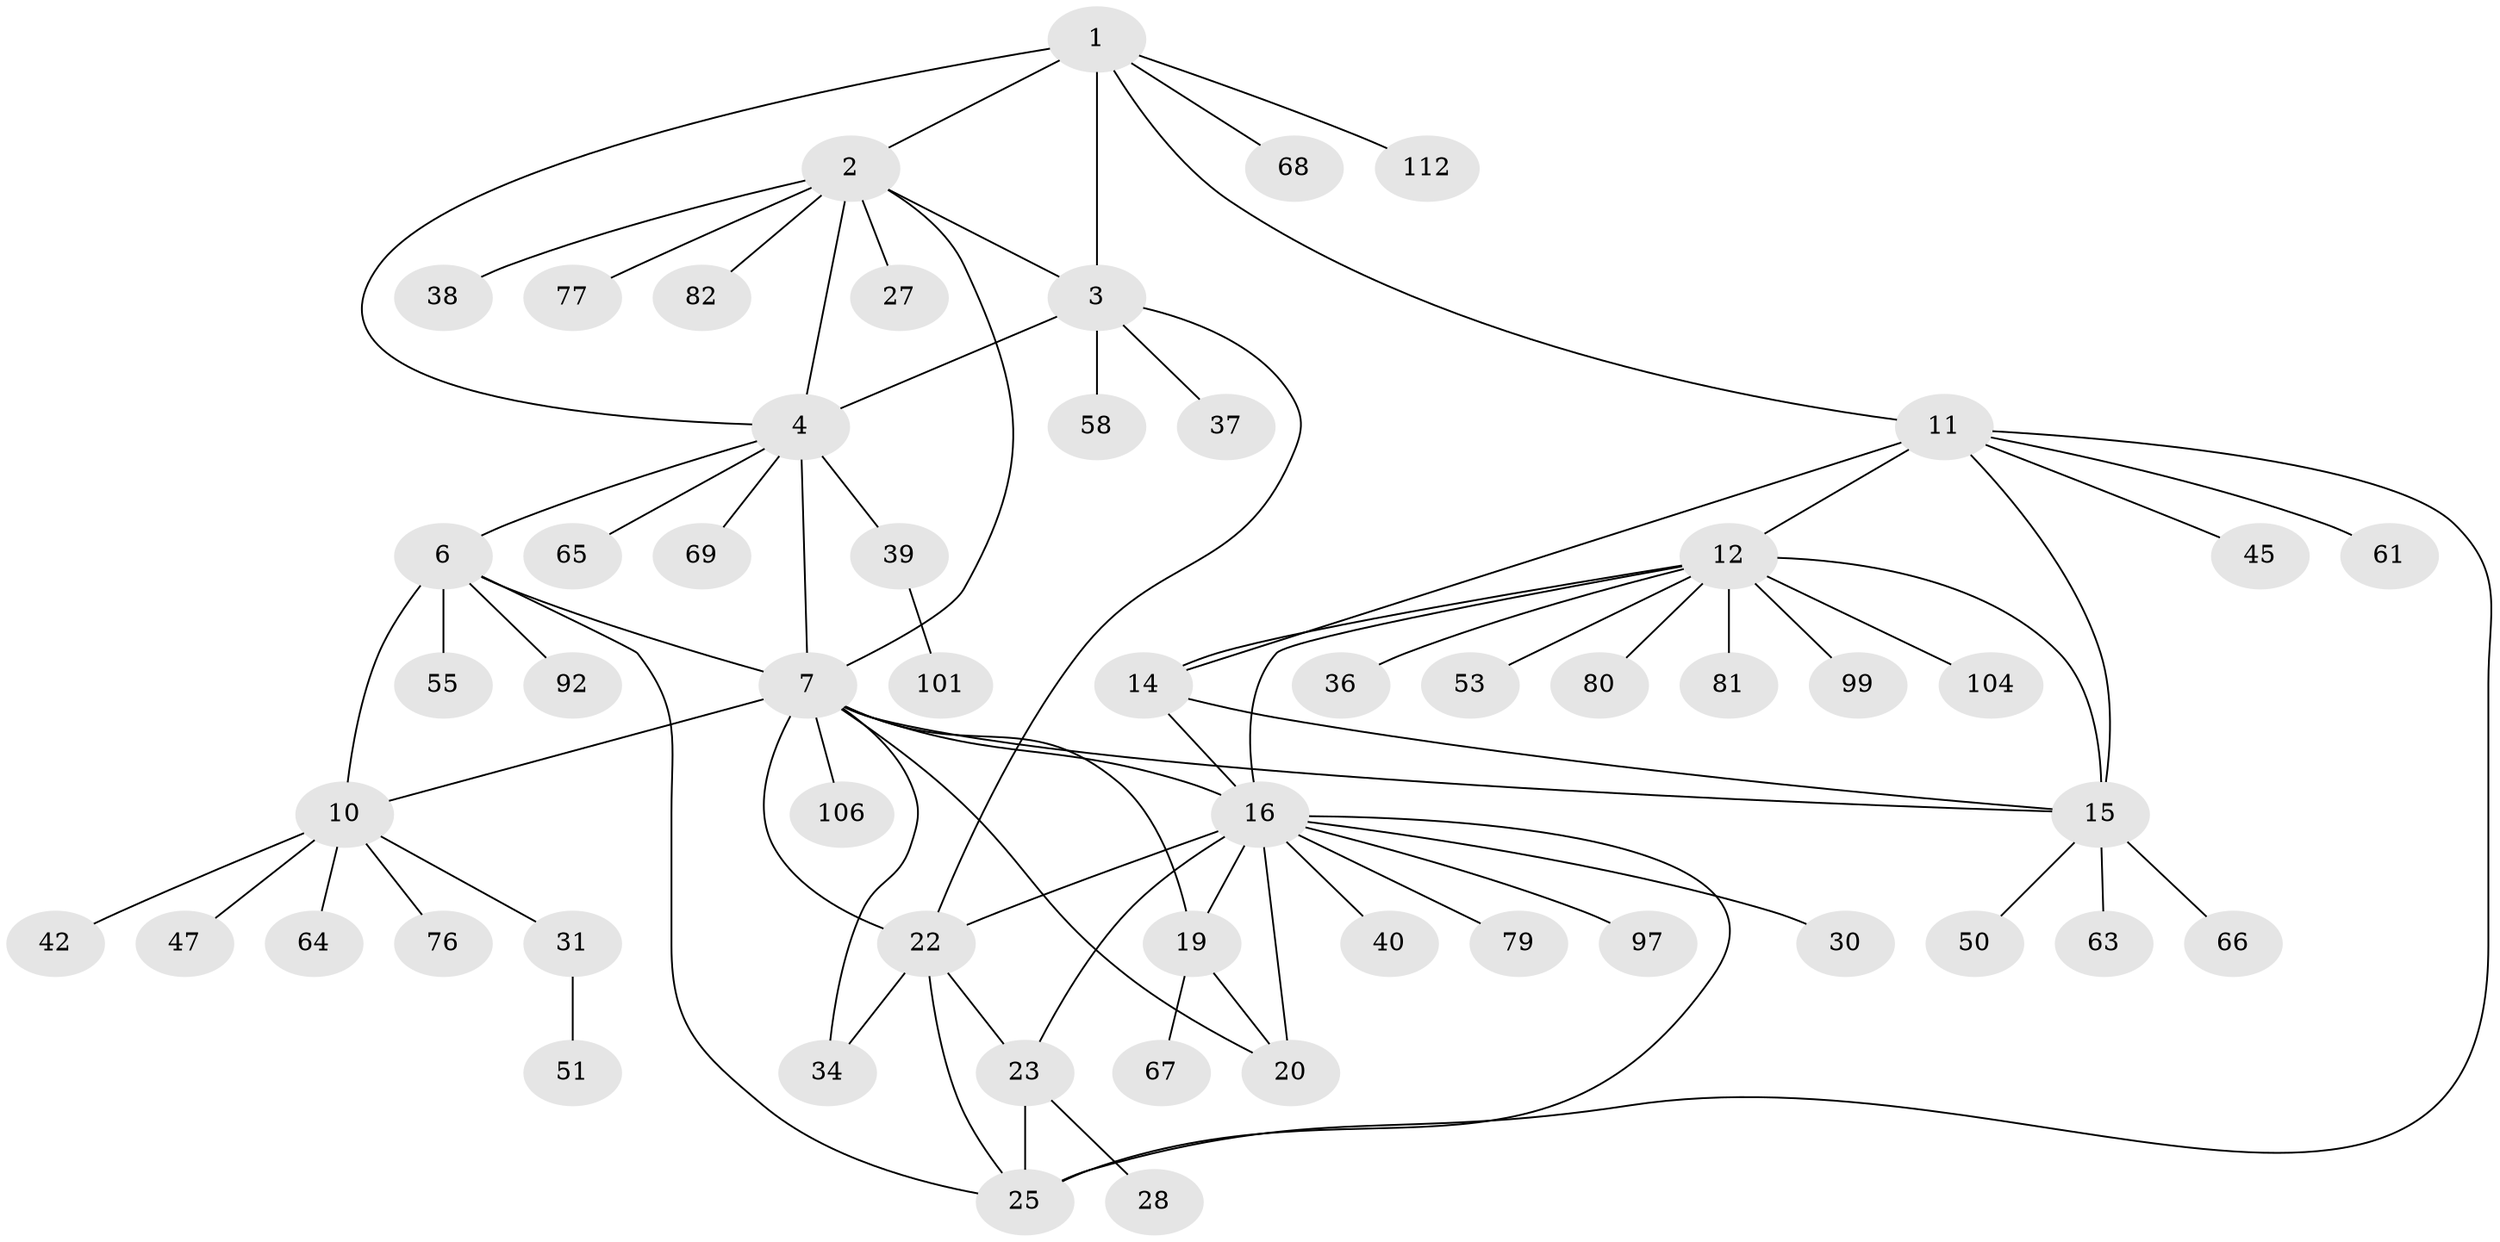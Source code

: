 // original degree distribution, {7: 0.026785714285714284, 10: 0.044642857142857144, 8: 0.044642857142857144, 9: 0.03571428571428571, 5: 0.03571428571428571, 11: 0.017857142857142856, 6: 0.008928571428571428, 4: 0.017857142857142856, 1: 0.6339285714285714, 2: 0.13392857142857142}
// Generated by graph-tools (version 1.1) at 2025/15/03/09/25 04:15:43]
// undirected, 56 vertices, 78 edges
graph export_dot {
graph [start="1"]
  node [color=gray90,style=filled];
  1;
  2;
  3 [super="+59"];
  4 [super="+5+73+87+102"];
  6 [super="+8+88+78"];
  7 [super="+43+49+18+9"];
  10 [super="+46"];
  11 [super="+13"];
  12 [super="+29+33"];
  14;
  15;
  16 [super="+21+54+70+110+83+17"];
  19 [super="+41"];
  20 [super="+75+84+109+72+26"];
  22 [super="+44+32"];
  23 [super="+24"];
  25 [super="+57+91+94"];
  27;
  28;
  30;
  31 [super="+35"];
  34;
  36 [super="+48"];
  37;
  38;
  39;
  40;
  42;
  45;
  47 [super="+71"];
  50;
  51;
  53;
  55;
  58;
  61;
  63;
  64;
  65;
  66;
  67;
  68;
  69;
  76;
  77;
  79;
  80;
  81 [super="+98"];
  82;
  92;
  97;
  99;
  101;
  104;
  106;
  112;
  1 -- 2;
  1 -- 3;
  1 -- 4 [weight=2];
  1 -- 68;
  1 -- 112;
  1 -- 11;
  2 -- 3;
  2 -- 4 [weight=2];
  2 -- 27;
  2 -- 38;
  2 -- 77;
  2 -- 82;
  2 -- 7 [weight=2];
  3 -- 4 [weight=2];
  3 -- 22;
  3 -- 37;
  3 -- 58;
  4 -- 65;
  4 -- 69;
  4 -- 7;
  4 -- 6;
  4 -- 39;
  6 -- 7 [weight=4];
  6 -- 10 [weight=2];
  6 -- 25;
  6 -- 55;
  6 -- 92;
  7 -- 10 [weight=2];
  7 -- 15;
  7 -- 106;
  7 -- 34;
  7 -- 16 [weight=2];
  7 -- 19;
  7 -- 20;
  7 -- 22;
  10 -- 31;
  10 -- 42;
  10 -- 47;
  10 -- 64;
  10 -- 76;
  11 -- 12 [weight=2];
  11 -- 14 [weight=2];
  11 -- 15 [weight=2];
  11 -- 25;
  11 -- 45;
  11 -- 61;
  12 -- 14;
  12 -- 15;
  12 -- 53;
  12 -- 80;
  12 -- 81;
  12 -- 99;
  12 -- 104;
  12 -- 16;
  12 -- 36;
  14 -- 15;
  14 -- 16;
  15 -- 50;
  15 -- 63;
  15 -- 66;
  16 -- 19 [weight=2];
  16 -- 20 [weight=2];
  16 -- 97;
  16 -- 22;
  16 -- 23 [weight=2];
  16 -- 25;
  16 -- 79;
  16 -- 30;
  16 -- 40;
  19 -- 20;
  19 -- 67;
  22 -- 23 [weight=2];
  22 -- 25;
  22 -- 34;
  23 -- 25 [weight=2];
  23 -- 28;
  31 -- 51;
  39 -- 101;
}
